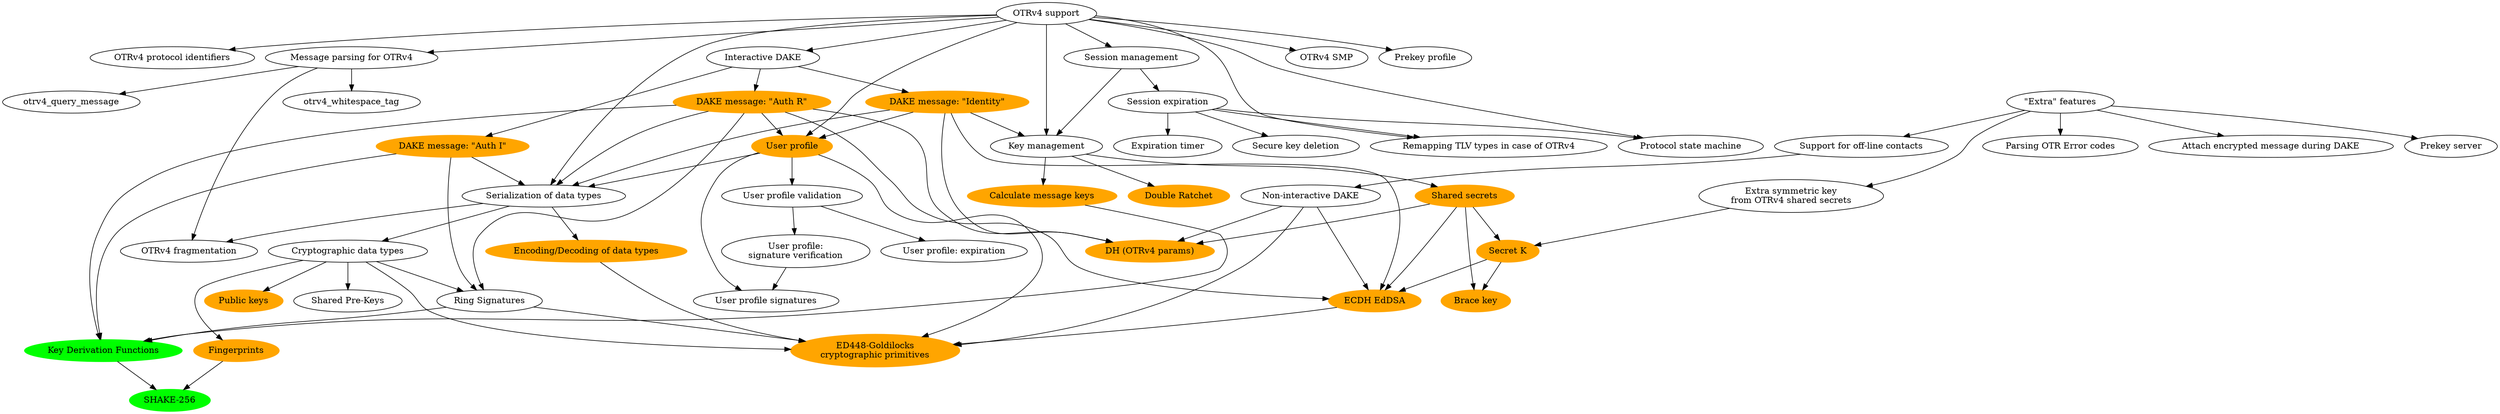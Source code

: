 digraph {
    otr4j [label="OTRv4 support"]
    extra [label="\"Extra\" features"]
    otrv4_identifiers [label="OTRv4 protocol identifiers"]
    otrv4_message_parsing [label="Message parsing for OTRv4"]
    crypto_datatypes [label="Cryptographic data types"]
    otrv4DH [label="DH (OTRv4 params)",style=filled,color=orange]
    ed448_crypto_primitives [label="ED448-Goldilocks\ncryptographic primitives",style=filled,color=orange]
    serialization [label="Serialization of data types"]
    interactive_DAKE [label="Interactive DAKE"]
    DAKE_message_identity [label="DAKE message: \"Identity\"",style=filled,color=orange]
    DAKE_message_auth_r [label="DAKE message: \"Auth R\"",style=filled,color=orange]
    DAKE_message_auth_i [label="DAKE message: \"Auth I\"",style=filled,color=orange]
    encoding_decoding [label="Encoding/Decoding of data types",style=filled,color=orange]
    ring_signatures [label="Ring Signatures"]
    remapping_tlv_types [label="Remapping TLV types in case of OTRv4"]
    key_management [label="Key management"]
    key_derivation_functions [label="Key Derivation Functions",style=filled,color=green]
    session_management [label="Session management"]
    session_expiration [label="Session expiration"]
    user_profile [label="User profile",style=filled,color=orange]
    user_profile_validation [label="User profile validation"]
    user_profile_expiration [label="User profile: expiration"]
    user_profile_signature_verification [label="User profile:\nsignature verification"]
    user_profile_signatures [label="User profile signatures"]
    offline_support [label="Support for off-line contacts"]
    noninteractive_DAKE [label="Non-interactive DAKE"]
    otrv4_extra_symmetric_key [label="Extra symmetric key\nfrom OTRv4 shared secrets"]
    introduce_OTR_errorno_notation [label="Parsing OTR Error codes"]
    public_keys [label="Public keys",style=filled,color=orange]
    fingerprints [label="Fingerprints",style=filled,color=orange]
    shared_prekeys [label="Shared Pre-Keys"]
    expiration_timer [label="Expiration timer"]
    secure_key_deletion [label="Secure key deletion"]
    Double_Ratchet [label="Double Ratchet",style=filled,color=orange]
    calculate_message_keys [label="Calculate message keys",style=filled,color=orange]
    shared_secrets [label="Shared secrets",style=filled,color=orange]
    brace_key [label="Brace key",style=filled,color=orange]
    secretK [label="Secret K",style=filled,color=orange]
    protocol_state_machine [label="Protocol state machine"]
    attach_encrypted_message_during_DAKE [label="Attach encrypted message during DAKE"]
    otrv4_SMP [label="OTRv4 SMP"]
    shake256 [label="SHAKE-256",style=filled,color=green]
    otrv4_fragmentation [label="OTRv4 fragmentation",tooltip="Changes to the format due to support for out-of-order messages."]
    prekey_profile [label="Prekey profile"]
    prekey_server [label="Prekey server",tooltip="Server that stores Prekey profiles."]
    ECDH [label="ECDH EdDSA",style=filled,color=orange]

    otr4j -> serialization
    otr4j -> otrv4_identifiers
    otr4j -> otrv4_message_parsing
    otr4j -> remapping_tlv_types
    otr4j -> interactive_DAKE
    otr4j -> key_management
    otr4j -> session_management
    otr4j -> user_profile
    otr4j -> protocol_state_machine
    otr4j -> otrv4_SMP
    otr4j -> prekey_profile
    extra -> offline_support
    extra -> otrv4_extra_symmetric_key
    extra -> introduce_OTR_errorno_notation
    extra -> attach_encrypted_message_during_DAKE
    extra -> prekey_server
    otrv4_message_parsing -> otrv4_whitespace_tag
    otrv4_message_parsing -> otrv4_query_message
    otrv4_message_parsing -> otrv4_fragmentation
    serialization -> crypto_datatypes
    serialization -> encoding_decoding
    serialization -> otrv4_fragmentation
    encoding_decoding -> ed448_crypto_primitives
    crypto_datatypes -> ed448_crypto_primitives
    crypto_datatypes -> ring_signatures
    crypto_datatypes -> public_keys
    crypto_datatypes -> shared_prekeys
    crypto_datatypes -> fingerprints
    fingerprints -> shake256
    ring_signatures -> ed448_crypto_primitives
    ring_signatures -> key_derivation_functions
    offline_support -> noninteractive_DAKE
    interactive_DAKE -> DAKE_message_identity
    interactive_DAKE -> DAKE_message_auth_r
    interactive_DAKE -> DAKE_message_auth_i
    DAKE_message_identity -> user_profile
    DAKE_message_identity -> key_management
    DAKE_message_identity -> ECDH
    DAKE_message_identity -> otrv4DH
    DAKE_message_identity -> serialization
    DAKE_message_auth_r -> user_profile
    DAKE_message_auth_r -> ECDH
    DAKE_message_auth_r -> otrv4DH
    DAKE_message_auth_r -> key_derivation_functions
    DAKE_message_auth_r -> ring_signatures
    DAKE_message_auth_r -> serialization
    DAKE_message_auth_i -> key_derivation_functions
    DAKE_message_auth_i -> serialization
    DAKE_message_auth_i -> ring_signatures
    noninteractive_DAKE -> ed448_crypto_primitives
    noninteractive_DAKE -> ECDH
    noninteractive_DAKE -> otrv4DH
    key_management -> Double_Ratchet
    key_management -> shared_secrets
    ECDH -> ed448_crypto_primitives
    shared_secrets -> otrv4DH
    shared_secrets -> ECDH
    shared_secrets -> brace_key
    shared_secrets -> secretK
    secretK -> ECDH
    secretK -> brace_key
    otrv4_extra_symmetric_key -> secretK
    key_management -> calculate_message_keys
    calculate_message_keys -> key_derivation_functions
    key_derivation_functions -> shake256
    session_management -> session_expiration
    session_management -> key_management
    session_expiration -> remapping_tlv_types
    session_expiration -> secure_key_deletion
    session_expiration -> protocol_state_machine
    session_expiration -> expiration_timer
    user_profile -> ed448_crypto_primitives
    user_profile -> serialization
    user_profile -> user_profile_signatures
    user_profile -> user_profile_validation
    user_profile_validation -> user_profile_signature_verification
    user_profile_signature_verification -> user_profile_signatures
    user_profile_validation -> user_profile_expiration
}
